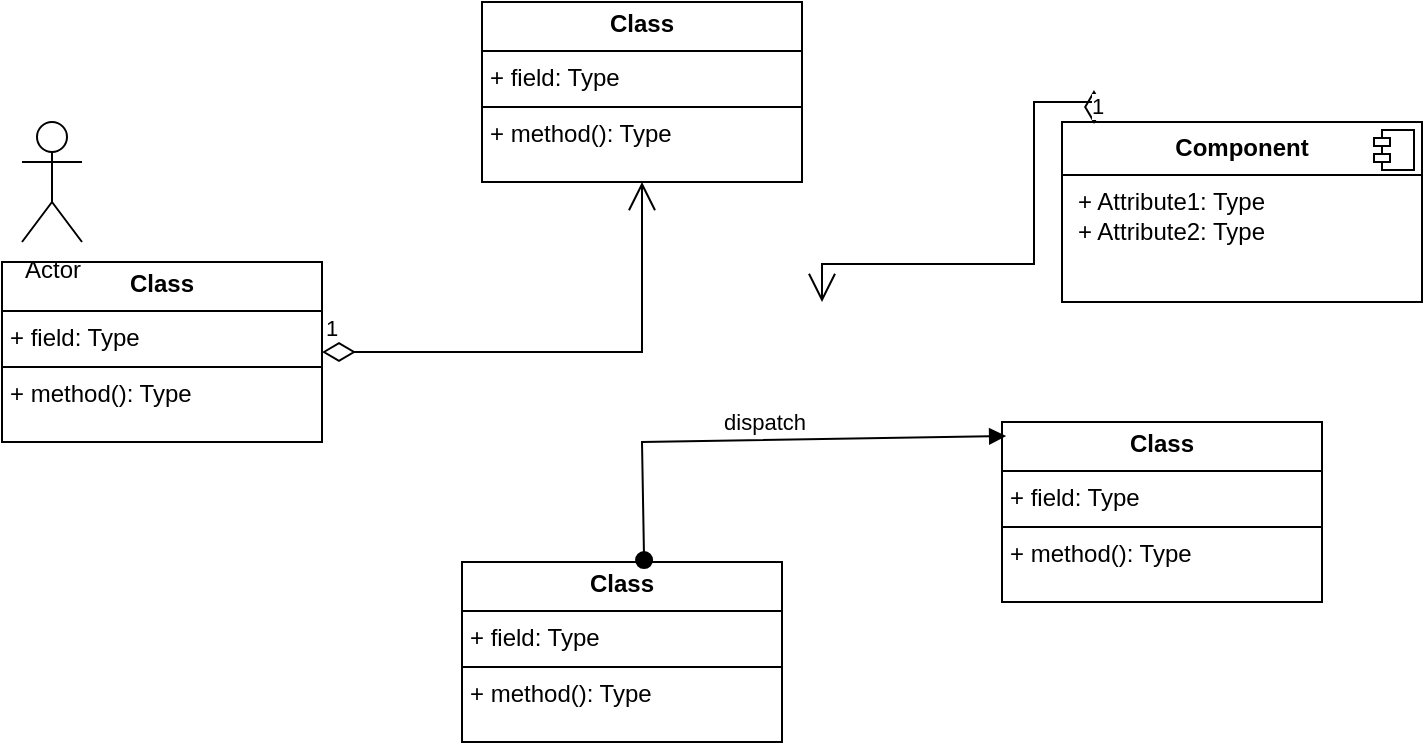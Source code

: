 <mxfile version="25.0.1">
  <diagram name="Page-1" id="5mj4Lz4yVKEXC42r9lCS">
    <mxGraphModel dx="3088" dy="1949" grid="1" gridSize="10" guides="1" tooltips="1" connect="1" arrows="1" fold="1" page="1" pageScale="1" pageWidth="827" pageHeight="1169" math="0" shadow="0">
      <root>
        <mxCell id="0" />
        <mxCell id="1" parent="0" />
        <mxCell id="yqZXzDv2rFx5ukr-DRzX-2" value="&lt;p style=&quot;margin:0px;margin-top:6px;text-align:center;&quot;&gt;&lt;b&gt;Component&lt;/b&gt;&lt;/p&gt;&lt;hr size=&quot;1&quot; style=&quot;border-style:solid;&quot;/&gt;&lt;p style=&quot;margin:0px;margin-left:8px;&quot;&gt;+ Attribute1: Type&lt;br/&gt;+ Attribute2: Type&lt;/p&gt;" style="align=left;overflow=fill;html=1;dropTarget=0;whiteSpace=wrap;" vertex="1" parent="1">
          <mxGeometry x="-1040" y="-920" width="180" height="90" as="geometry" />
        </mxCell>
        <mxCell id="yqZXzDv2rFx5ukr-DRzX-3" value="" style="shape=component;jettyWidth=8;jettyHeight=4;" vertex="1" parent="yqZXzDv2rFx5ukr-DRzX-2">
          <mxGeometry x="1" width="20" height="20" relative="1" as="geometry">
            <mxPoint x="-24" y="4" as="offset" />
          </mxGeometry>
        </mxCell>
        <mxCell id="yqZXzDv2rFx5ukr-DRzX-4" value="&lt;p style=&quot;margin:0px;margin-top:4px;text-align:center;&quot;&gt;&lt;b&gt;Class&lt;/b&gt;&lt;/p&gt;&lt;hr size=&quot;1&quot; style=&quot;border-style:solid;&quot;/&gt;&lt;p style=&quot;margin:0px;margin-left:4px;&quot;&gt;+ field: Type&lt;/p&gt;&lt;hr size=&quot;1&quot; style=&quot;border-style:solid;&quot;/&gt;&lt;p style=&quot;margin:0px;margin-left:4px;&quot;&gt;+ method(): Type&lt;/p&gt;" style="verticalAlign=top;align=left;overflow=fill;html=1;whiteSpace=wrap;" vertex="1" parent="1">
          <mxGeometry x="-1330" y="-980" width="160" height="90" as="geometry" />
        </mxCell>
        <mxCell id="yqZXzDv2rFx5ukr-DRzX-5" value="&lt;p style=&quot;margin:0px;margin-top:4px;text-align:center;&quot;&gt;&lt;b&gt;Class&lt;/b&gt;&lt;/p&gt;&lt;hr size=&quot;1&quot; style=&quot;border-style:solid;&quot;/&gt;&lt;p style=&quot;margin:0px;margin-left:4px;&quot;&gt;+ field: Type&lt;/p&gt;&lt;hr size=&quot;1&quot; style=&quot;border-style:solid;&quot;/&gt;&lt;p style=&quot;margin:0px;margin-left:4px;&quot;&gt;+ method(): Type&lt;/p&gt;" style="verticalAlign=top;align=left;overflow=fill;html=1;whiteSpace=wrap;" vertex="1" parent="1">
          <mxGeometry x="-1340" y="-700" width="160" height="90" as="geometry" />
        </mxCell>
        <mxCell id="yqZXzDv2rFx5ukr-DRzX-6" value="&lt;p style=&quot;margin:0px;margin-top:4px;text-align:center;&quot;&gt;&lt;b&gt;Class&lt;/b&gt;&lt;/p&gt;&lt;hr size=&quot;1&quot; style=&quot;border-style:solid;&quot;/&gt;&lt;p style=&quot;margin:0px;margin-left:4px;&quot;&gt;+ field: Type&lt;/p&gt;&lt;hr size=&quot;1&quot; style=&quot;border-style:solid;&quot;/&gt;&lt;p style=&quot;margin:0px;margin-left:4px;&quot;&gt;+ method(): Type&lt;/p&gt;" style="verticalAlign=top;align=left;overflow=fill;html=1;whiteSpace=wrap;" vertex="1" parent="1">
          <mxGeometry x="-1070" y="-770" width="160" height="90" as="geometry" />
        </mxCell>
        <mxCell id="yqZXzDv2rFx5ukr-DRzX-7" value="&lt;p style=&quot;margin:0px;margin-top:4px;text-align:center;&quot;&gt;&lt;b&gt;Class&lt;/b&gt;&lt;/p&gt;&lt;hr size=&quot;1&quot; style=&quot;border-style:solid;&quot;/&gt;&lt;p style=&quot;margin:0px;margin-left:4px;&quot;&gt;+ field: Type&lt;/p&gt;&lt;hr size=&quot;1&quot; style=&quot;border-style:solid;&quot;/&gt;&lt;p style=&quot;margin:0px;margin-left:4px;&quot;&gt;+ method(): Type&lt;/p&gt;" style="verticalAlign=top;align=left;overflow=fill;html=1;whiteSpace=wrap;" vertex="1" parent="1">
          <mxGeometry x="-1570" y="-850" width="160" height="90" as="geometry" />
        </mxCell>
        <mxCell id="yqZXzDv2rFx5ukr-DRzX-8" value="Actor" style="shape=umlActor;verticalLabelPosition=bottom;verticalAlign=top;html=1;" vertex="1" parent="1">
          <mxGeometry x="-1560" y="-920" width="30" height="60" as="geometry" />
        </mxCell>
        <mxCell id="yqZXzDv2rFx5ukr-DRzX-9" value="1" style="endArrow=open;html=1;endSize=12;startArrow=diamondThin;startSize=14;startFill=0;edgeStyle=orthogonalEdgeStyle;align=left;verticalAlign=bottom;rounded=0;entryX=0.5;entryY=1;entryDx=0;entryDy=0;" edge="1" parent="1" source="yqZXzDv2rFx5ukr-DRzX-7" target="yqZXzDv2rFx5ukr-DRzX-4">
          <mxGeometry x="-1" y="3" relative="1" as="geometry">
            <mxPoint x="-1320" y="-860" as="sourcePoint" />
            <mxPoint x="-1220" y="-805" as="targetPoint" />
          </mxGeometry>
        </mxCell>
        <mxCell id="yqZXzDv2rFx5ukr-DRzX-10" value="dispatch" style="html=1;verticalAlign=bottom;startArrow=oval;startFill=1;endArrow=block;startSize=8;curved=0;rounded=0;exitX=0.569;exitY=-0.011;exitDx=0;exitDy=0;exitPerimeter=0;entryX=0.013;entryY=0.078;entryDx=0;entryDy=0;entryPerimeter=0;" edge="1" parent="1" source="yqZXzDv2rFx5ukr-DRzX-5" target="yqZXzDv2rFx5ukr-DRzX-6">
          <mxGeometry width="60" relative="1" as="geometry">
            <mxPoint x="-1120" y="-780" as="sourcePoint" />
            <mxPoint x="-1060" y="-780" as="targetPoint" />
            <Array as="points">
              <mxPoint x="-1250" y="-760" />
            </Array>
          </mxGeometry>
        </mxCell>
        <mxCell id="yqZXzDv2rFx5ukr-DRzX-11" value="1" style="endArrow=open;html=1;endSize=12;startArrow=diamondThin;startSize=14;startFill=0;edgeStyle=orthogonalEdgeStyle;align=left;verticalAlign=bottom;rounded=0;exitX=0.089;exitY=0.011;exitDx=0;exitDy=0;exitPerimeter=0;" edge="1" parent="1" source="yqZXzDv2rFx5ukr-DRzX-2">
          <mxGeometry x="-1" y="3" relative="1" as="geometry">
            <mxPoint x="-1230" y="-850" as="sourcePoint" />
            <mxPoint x="-1160" y="-830" as="targetPoint" />
            <Array as="points">
              <mxPoint x="-1024" y="-930" />
              <mxPoint x="-1054" y="-930" />
              <mxPoint x="-1054" y="-849" />
            </Array>
          </mxGeometry>
        </mxCell>
      </root>
    </mxGraphModel>
  </diagram>
</mxfile>
